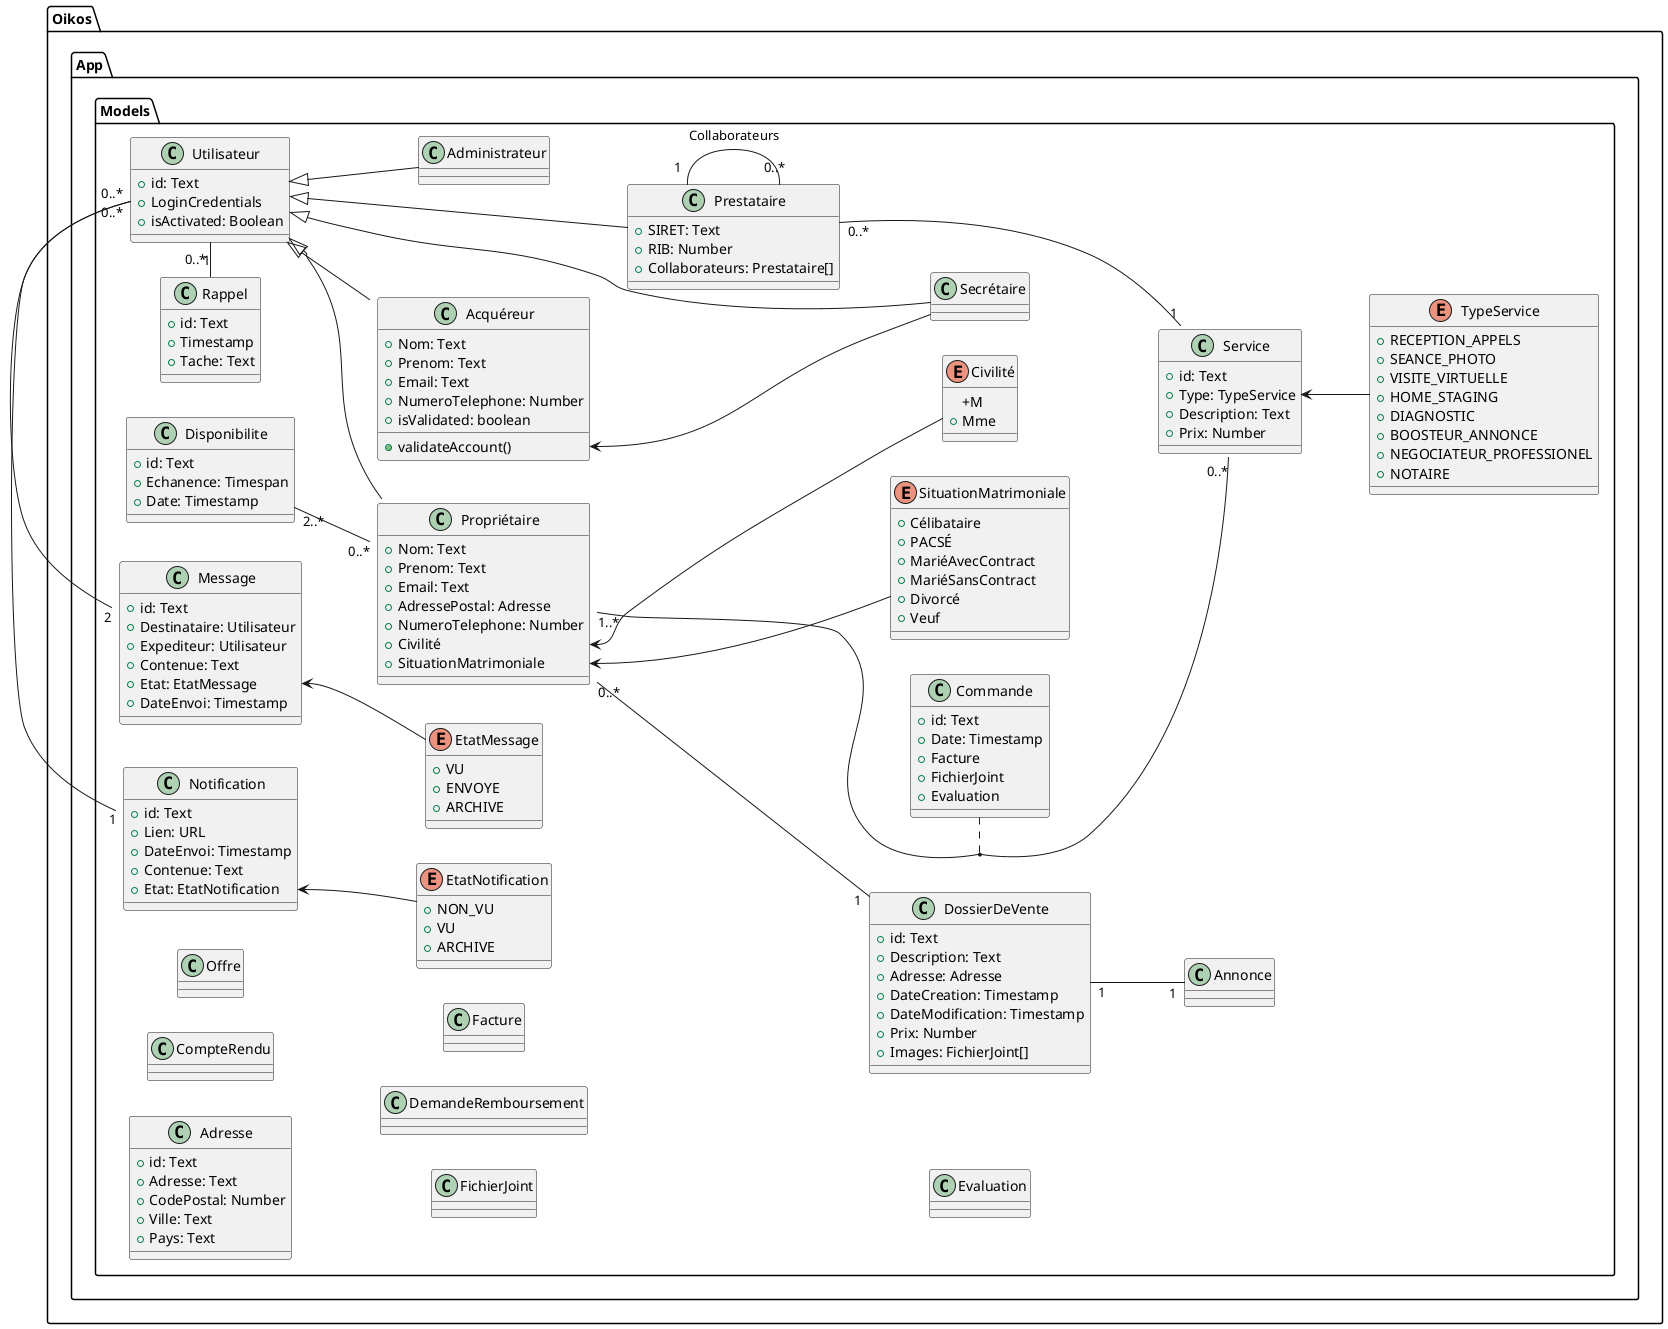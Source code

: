 @startuml
left to right direction
package Oikos.App.Models {
    class Utilisateur {
        +id: Text
        +LoginCredentials
        +isActivated: Boolean
    }
    Utilisateur "0..* "-left-"1" Rappel
    Propriétaire "0..*"-up-"2..*" Disponibilite
    Utilisateur "0..*"-left-"2" Message
    Utilisateur "0..*"-left-"1" Notification
    class Message {
        +id: Text
        +Destinataire: Utilisateur
        +Expediteur: Utilisateur
        +Contenue: Text
        +Etat: EtatMessage
        +DateEnvoi: Timestamp
    }
    Message::Etat <-- EtatMessage
    class Notification {
        +id: Text
        +Lien: URL
        +DateEnvoi: Timestamp
        +Contenue: Text
        +Etat: EtatNotification
    }
    Notification::Etat <-- EtatNotification
    class Rappel {
        +id: Text
        +Timestamp
        +Tache: Text
    }
    class Disponibilite {
        +id: Text
        +Echanence: Timespan
        +Date: Timestamp
    }
    enum Civilité {
        +M
        +Mme
    }
    enum SituationMatrimoniale{
        +Célibataire
        +PACSÉ
        +MariéAvecContract
        +MariéSansContract
        +Divorcé
        +Veuf
    }
    enum EtatMessage {
        +VU
        +ENVOYE
        +ARCHIVE
    }
    enum EtatNotification {
        +NON_VU
        +VU
        +ARCHIVE
    }
    class Prestataire extends Utilisateur{
        +SIRET: Text
        +RIB: Number
        +Collaborateurs: Prestataire[]
    }
    Prestataire "1"--"0..*" Prestataire:Collaborateurs
    class Administrateur extends Utilisateur{
    }
    class Propriétaire extends Utilisateur{
        +Nom: Text
        +Prenom: Text
        +Email: Text
        +AdressePostal: Adresse
        +NumeroTelephone: Number
        +Civilité
        +SituationMatrimoniale
    }
    Propriétaire::SituationMatrimoniale <-- SituationMatrimoniale
    Propriétaire::Civilité <-- Civilité
    class Acquéreur extends Utilisateur{
        +Nom: Text
        +Prenom: Text
        +Email: Text
        +NumeroTelephone: Number
        +isValidated: boolean
        +validateAccount()
    }
    Acquéreur::validateAccount <-- Secrétaire
    class Secrétaire extends Utilisateur{
    }
    Propriétaire "0..*"--"1" DossierDeVente
    class DossierDeVente {
        +id: Text
        +Description: Text
        +Adresse: Adresse
        +DateCreation: Timestamp
        +DateModification: Timestamp
        +Prix: Number
        +Images: FichierJoint[]
    }
    DossierDeVente "1"--"1" Annonce
    class Annonce {

    }
    class Adresse {
        +id: Text
        +Adresse: Text
        +CodePostal: Number
        +Ville: Text
        +Pays: Text
    }
    class Service {
        +id: Text
        +Type: TypeService
        +Description: Text
        +Prix: Number
    }
    Service::Type <-- TypeService
    enum TypeService {
        +RECEPTION_APPELS
        +SEANCE_PHOTO
        +VISITE_VIRTUELLE
        +HOME_STAGING
        +DIAGNOSTIC
        +BOOSTEUR_ANNONCE
        +NEGOCIATEUR_PROFESSIONEL
        +NOTAIRE
    }
    Propriétaire "0..*"-up-"1..*" Service
    (Propriétaire, Service) .. Commande
    class Commande {
        +id: Text
        +Date: Timestamp
        +Facture
        +FichierJoint
        +Evaluation
    }
    Prestataire "0..*"--"1" Service
    class CompteRendu {
    }
    class Offre {
    }
    class FichierJoint {
    }
    class DemandeRemboursement {
    }
    class Facture {
    }
    class Evaluation {
    }
}
@enduml
